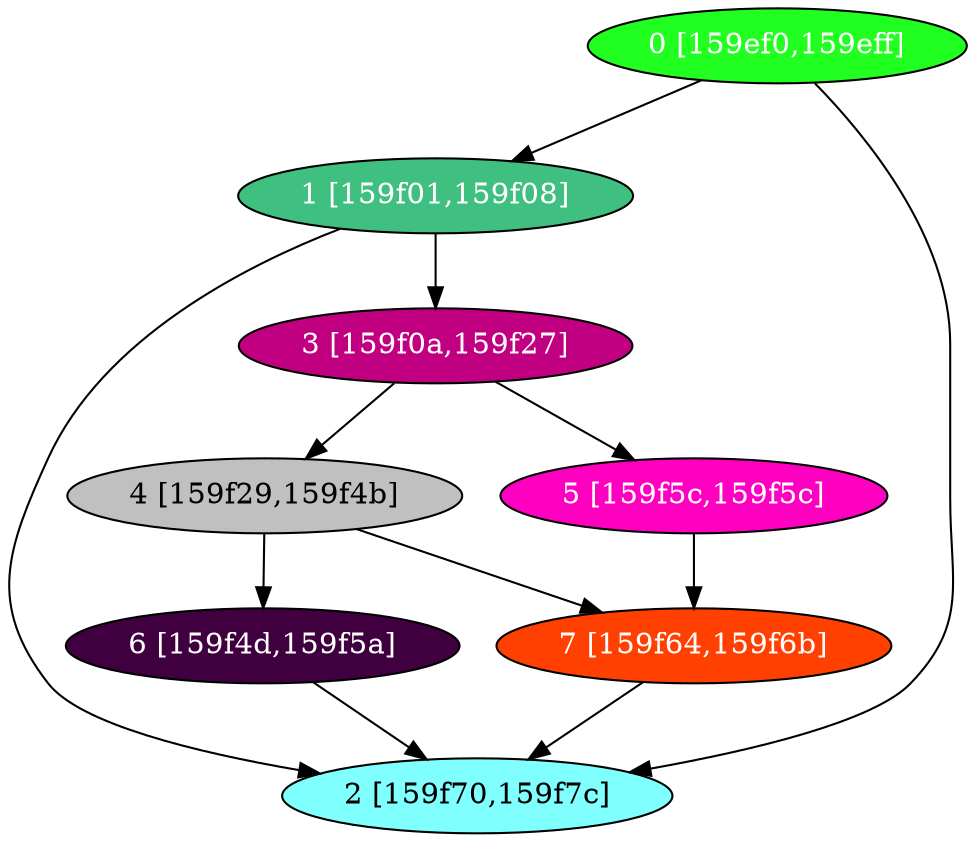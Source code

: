 diGraph libnss3{
	libnss3_0  [style=filled fillcolor="#20FF20" fontcolor="#ffffff" shape=oval label="0 [159ef0,159eff]"]
	libnss3_1  [style=filled fillcolor="#40C080" fontcolor="#ffffff" shape=oval label="1 [159f01,159f08]"]
	libnss3_2  [style=filled fillcolor="#80FFFF" fontcolor="#000000" shape=oval label="2 [159f70,159f7c]"]
	libnss3_3  [style=filled fillcolor="#C00080" fontcolor="#ffffff" shape=oval label="3 [159f0a,159f27]"]
	libnss3_4  [style=filled fillcolor="#C0C0C0" fontcolor="#000000" shape=oval label="4 [159f29,159f4b]"]
	libnss3_5  [style=filled fillcolor="#FF00C0" fontcolor="#ffffff" shape=oval label="5 [159f5c,159f5c]"]
	libnss3_6  [style=filled fillcolor="#400040" fontcolor="#ffffff" shape=oval label="6 [159f4d,159f5a]"]
	libnss3_7  [style=filled fillcolor="#FF4000" fontcolor="#ffffff" shape=oval label="7 [159f64,159f6b]"]

	libnss3_0 -> libnss3_1
	libnss3_0 -> libnss3_2
	libnss3_1 -> libnss3_2
	libnss3_1 -> libnss3_3
	libnss3_3 -> libnss3_4
	libnss3_3 -> libnss3_5
	libnss3_4 -> libnss3_6
	libnss3_4 -> libnss3_7
	libnss3_5 -> libnss3_7
	libnss3_6 -> libnss3_2
	libnss3_7 -> libnss3_2
}